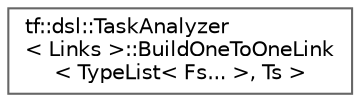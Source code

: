 digraph "类继承关系图"
{
 // LATEX_PDF_SIZE
  bgcolor="transparent";
  edge [fontname=Helvetica,fontsize=10,labelfontname=Helvetica,labelfontsize=10];
  node [fontname=Helvetica,fontsize=10,shape=box,height=0.2,width=0.4];
  rankdir="LR";
  Node0 [id="Node000000",label="tf::dsl::TaskAnalyzer\l\< Links \>::BuildOneToOneLink\l\< TypeList\< Fs... \>, Ts \>",height=0.2,width=0.4,color="grey40", fillcolor="white", style="filled",URL="$structtf_1_1dsl_1_1_task_analyzer_1_1_build_one_to_one_link_3_01_type_list_3_01_fs_8_8_8_01_4_00_01_ts_01_4.html",tooltip=" "];
}

